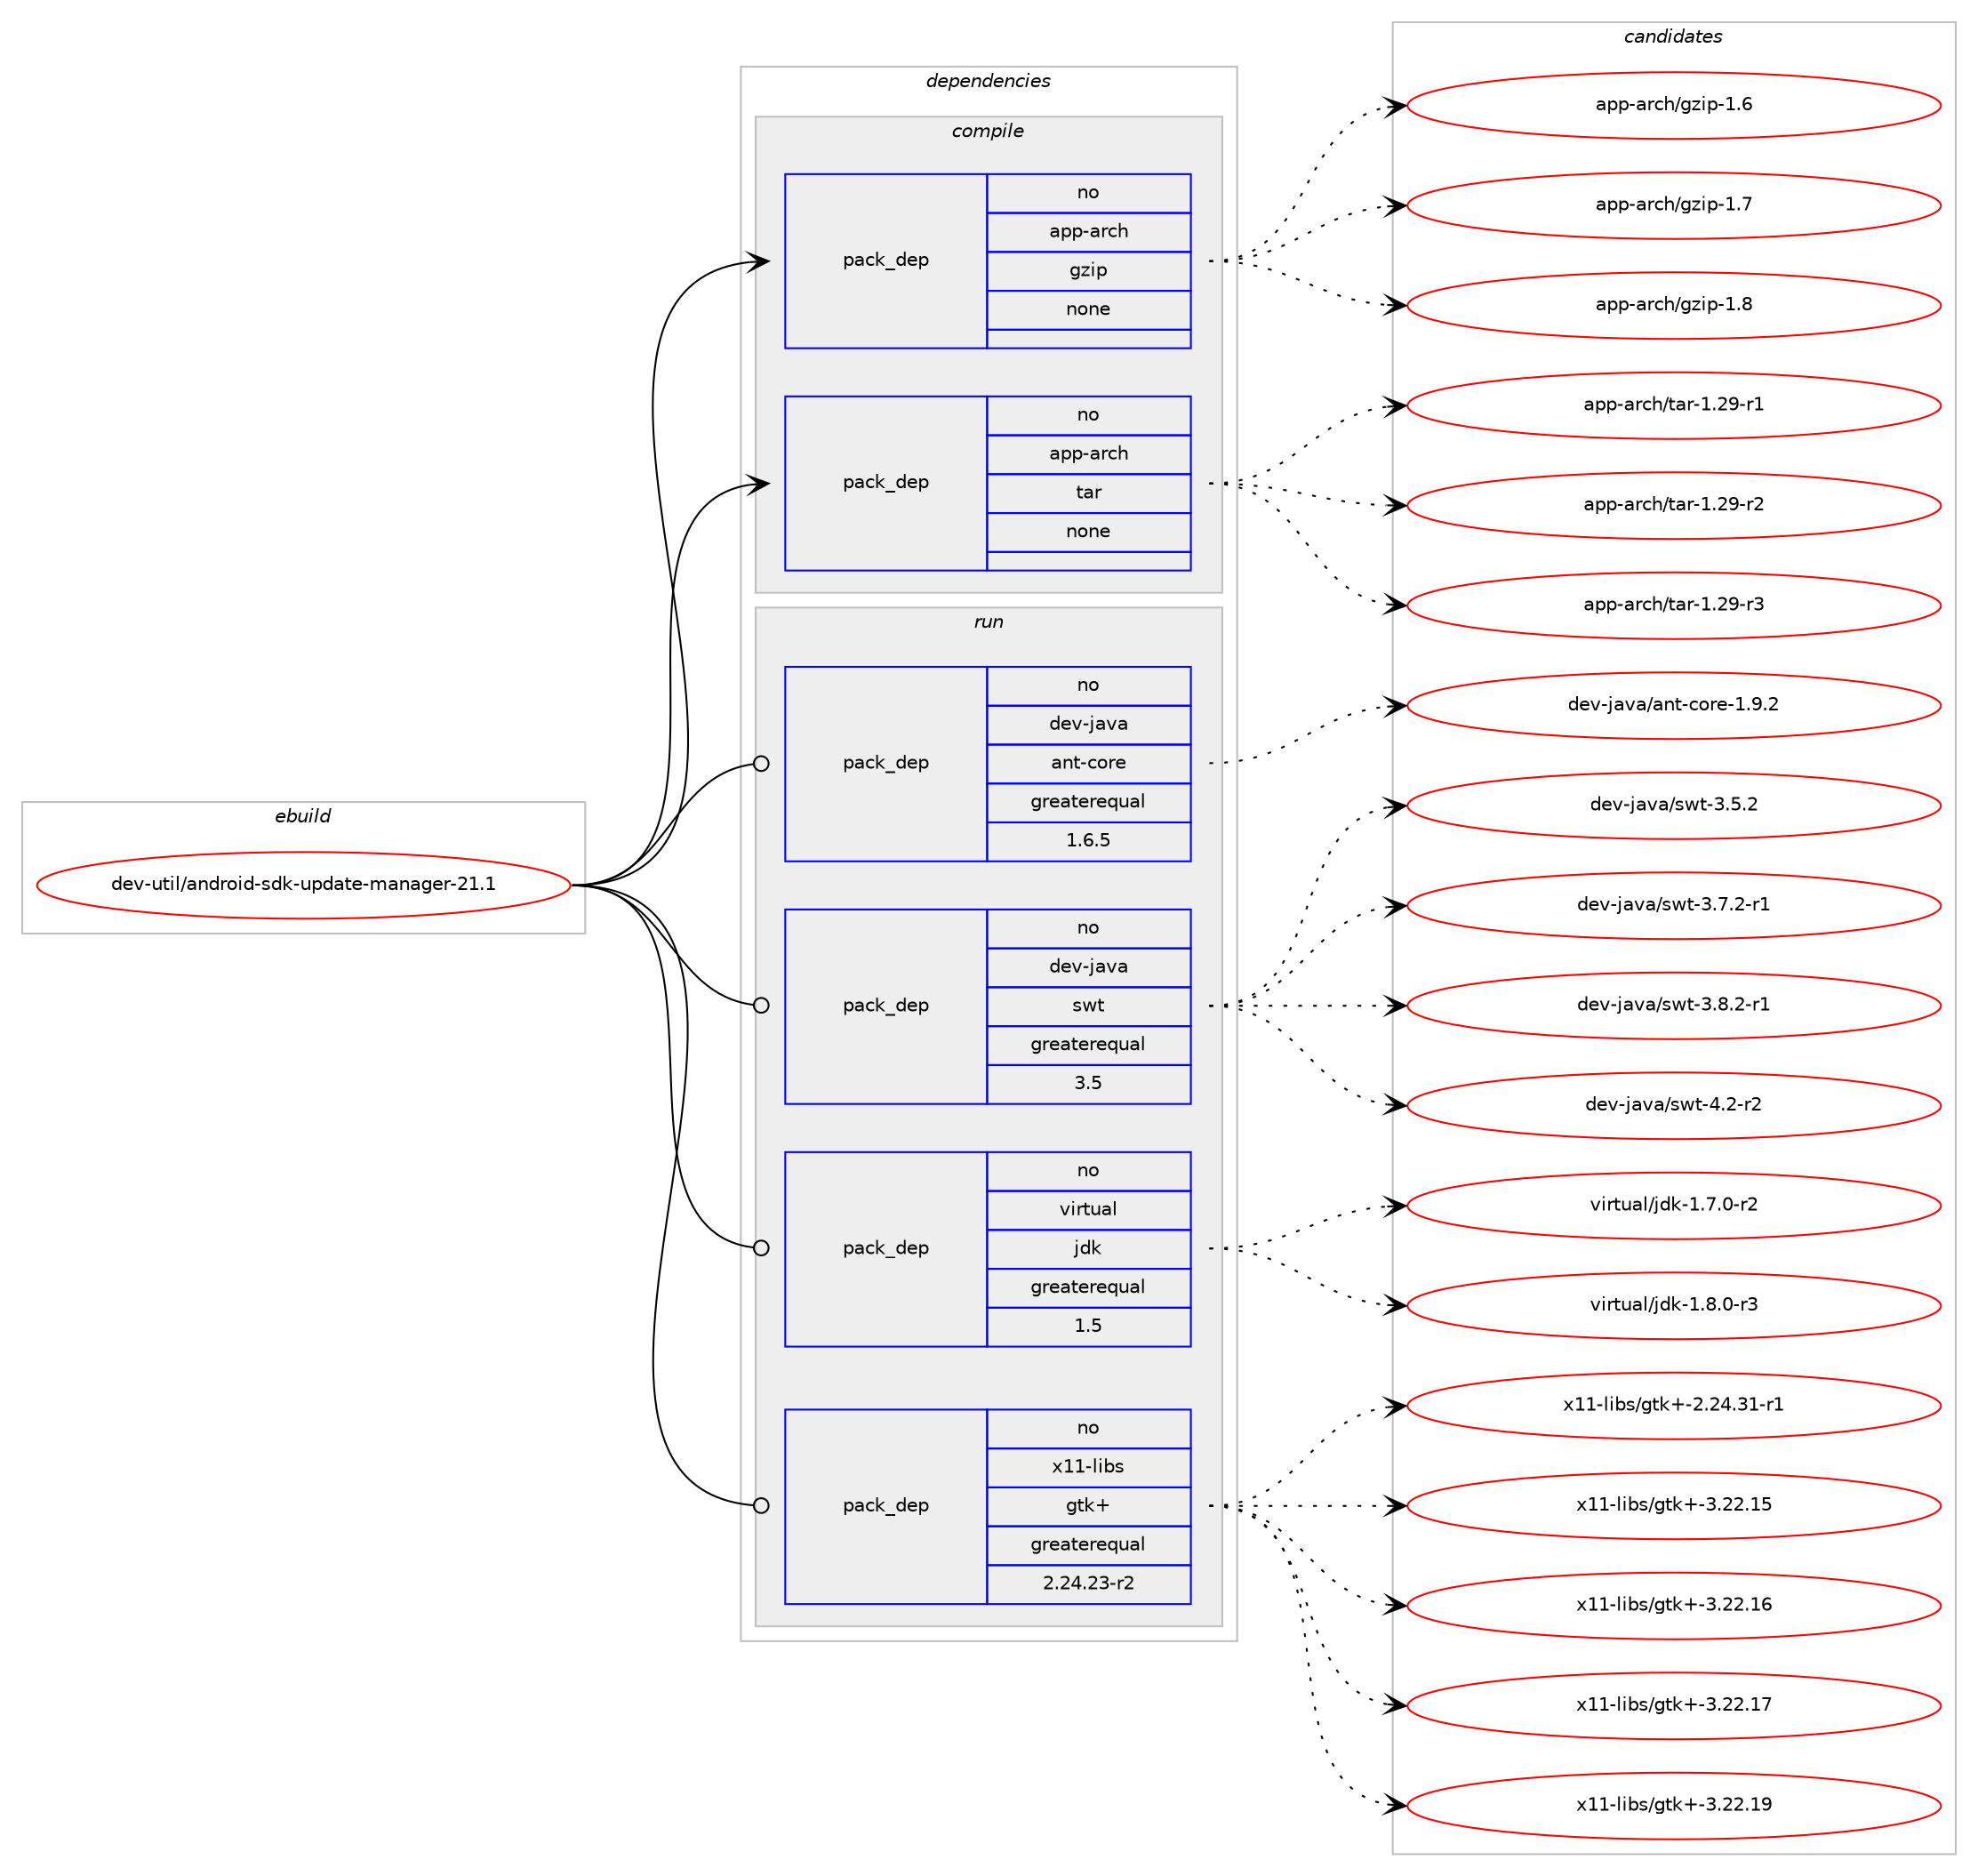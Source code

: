 digraph prolog {

# *************
# Graph options
# *************

newrank=true;
concentrate=true;
compound=true;
graph [rankdir=LR,fontname=Helvetica,fontsize=10,ranksep=1.5];#, ranksep=2.5, nodesep=0.2];
edge  [arrowhead=vee];
node  [fontname=Helvetica,fontsize=10];

# **********
# The ebuild
# **********

subgraph cluster_leftcol {
color=gray;
rank=same;
label=<<i>ebuild</i>>;
id [label="dev-util/android-sdk-update-manager-21.1", color=red, width=4, href="../dev-util/android-sdk-update-manager-21.1.svg"];
}

# ****************
# The dependencies
# ****************

subgraph cluster_midcol {
color=gray;
label=<<i>dependencies</i>>;
subgraph cluster_compile {
fillcolor="#eeeeee";
style=filled;
label=<<i>compile</i>>;
subgraph pack199992 {
dependency281363 [label=<<TABLE BORDER="0" CELLBORDER="1" CELLSPACING="0" CELLPADDING="4" WIDTH="220"><TR><TD ROWSPAN="6" CELLPADDING="30">pack_dep</TD></TR><TR><TD WIDTH="110">no</TD></TR><TR><TD>app-arch</TD></TR><TR><TD>gzip</TD></TR><TR><TD>none</TD></TR><TR><TD></TD></TR></TABLE>>, shape=none, color=blue];
}
id:e -> dependency281363:w [weight=20,style="solid",arrowhead="vee"];
subgraph pack199993 {
dependency281364 [label=<<TABLE BORDER="0" CELLBORDER="1" CELLSPACING="0" CELLPADDING="4" WIDTH="220"><TR><TD ROWSPAN="6" CELLPADDING="30">pack_dep</TD></TR><TR><TD WIDTH="110">no</TD></TR><TR><TD>app-arch</TD></TR><TR><TD>tar</TD></TR><TR><TD>none</TD></TR><TR><TD></TD></TR></TABLE>>, shape=none, color=blue];
}
id:e -> dependency281364:w [weight=20,style="solid",arrowhead="vee"];
}
subgraph cluster_compileandrun {
fillcolor="#eeeeee";
style=filled;
label=<<i>compile and run</i>>;
}
subgraph cluster_run {
fillcolor="#eeeeee";
style=filled;
label=<<i>run</i>>;
subgraph pack199994 {
dependency281365 [label=<<TABLE BORDER="0" CELLBORDER="1" CELLSPACING="0" CELLPADDING="4" WIDTH="220"><TR><TD ROWSPAN="6" CELLPADDING="30">pack_dep</TD></TR><TR><TD WIDTH="110">no</TD></TR><TR><TD>dev-java</TD></TR><TR><TD>ant-core</TD></TR><TR><TD>greaterequal</TD></TR><TR><TD>1.6.5</TD></TR></TABLE>>, shape=none, color=blue];
}
id:e -> dependency281365:w [weight=20,style="solid",arrowhead="odot"];
subgraph pack199995 {
dependency281366 [label=<<TABLE BORDER="0" CELLBORDER="1" CELLSPACING="0" CELLPADDING="4" WIDTH="220"><TR><TD ROWSPAN="6" CELLPADDING="30">pack_dep</TD></TR><TR><TD WIDTH="110">no</TD></TR><TR><TD>dev-java</TD></TR><TR><TD>swt</TD></TR><TR><TD>greaterequal</TD></TR><TR><TD>3.5</TD></TR></TABLE>>, shape=none, color=blue];
}
id:e -> dependency281366:w [weight=20,style="solid",arrowhead="odot"];
subgraph pack199996 {
dependency281367 [label=<<TABLE BORDER="0" CELLBORDER="1" CELLSPACING="0" CELLPADDING="4" WIDTH="220"><TR><TD ROWSPAN="6" CELLPADDING="30">pack_dep</TD></TR><TR><TD WIDTH="110">no</TD></TR><TR><TD>virtual</TD></TR><TR><TD>jdk</TD></TR><TR><TD>greaterequal</TD></TR><TR><TD>1.5</TD></TR></TABLE>>, shape=none, color=blue];
}
id:e -> dependency281367:w [weight=20,style="solid",arrowhead="odot"];
subgraph pack199997 {
dependency281368 [label=<<TABLE BORDER="0" CELLBORDER="1" CELLSPACING="0" CELLPADDING="4" WIDTH="220"><TR><TD ROWSPAN="6" CELLPADDING="30">pack_dep</TD></TR><TR><TD WIDTH="110">no</TD></TR><TR><TD>x11-libs</TD></TR><TR><TD>gtk+</TD></TR><TR><TD>greaterequal</TD></TR><TR><TD>2.24.23-r2</TD></TR></TABLE>>, shape=none, color=blue];
}
id:e -> dependency281368:w [weight=20,style="solid",arrowhead="odot"];
}
}

# **************
# The candidates
# **************

subgraph cluster_choices {
rank=same;
color=gray;
label=<<i>candidates</i>>;

subgraph choice199992 {
color=black;
nodesep=1;
choice971121124597114991044710312210511245494654 [label="app-arch/gzip-1.6", color=red, width=4,href="../app-arch/gzip-1.6.svg"];
choice971121124597114991044710312210511245494655 [label="app-arch/gzip-1.7", color=red, width=4,href="../app-arch/gzip-1.7.svg"];
choice971121124597114991044710312210511245494656 [label="app-arch/gzip-1.8", color=red, width=4,href="../app-arch/gzip-1.8.svg"];
dependency281363:e -> choice971121124597114991044710312210511245494654:w [style=dotted,weight="100"];
dependency281363:e -> choice971121124597114991044710312210511245494655:w [style=dotted,weight="100"];
dependency281363:e -> choice971121124597114991044710312210511245494656:w [style=dotted,weight="100"];
}
subgraph choice199993 {
color=black;
nodesep=1;
choice97112112459711499104471169711445494650574511449 [label="app-arch/tar-1.29-r1", color=red, width=4,href="../app-arch/tar-1.29-r1.svg"];
choice97112112459711499104471169711445494650574511450 [label="app-arch/tar-1.29-r2", color=red, width=4,href="../app-arch/tar-1.29-r2.svg"];
choice97112112459711499104471169711445494650574511451 [label="app-arch/tar-1.29-r3", color=red, width=4,href="../app-arch/tar-1.29-r3.svg"];
dependency281364:e -> choice97112112459711499104471169711445494650574511449:w [style=dotted,weight="100"];
dependency281364:e -> choice97112112459711499104471169711445494650574511450:w [style=dotted,weight="100"];
dependency281364:e -> choice97112112459711499104471169711445494650574511451:w [style=dotted,weight="100"];
}
subgraph choice199994 {
color=black;
nodesep=1;
choice10010111845106971189747971101164599111114101454946574650 [label="dev-java/ant-core-1.9.2", color=red, width=4,href="../dev-java/ant-core-1.9.2.svg"];
dependency281365:e -> choice10010111845106971189747971101164599111114101454946574650:w [style=dotted,weight="100"];
}
subgraph choice199995 {
color=black;
nodesep=1;
choice10010111845106971189747115119116455146534650 [label="dev-java/swt-3.5.2", color=red, width=4,href="../dev-java/swt-3.5.2.svg"];
choice100101118451069711897471151191164551465546504511449 [label="dev-java/swt-3.7.2-r1", color=red, width=4,href="../dev-java/swt-3.7.2-r1.svg"];
choice100101118451069711897471151191164551465646504511449 [label="dev-java/swt-3.8.2-r1", color=red, width=4,href="../dev-java/swt-3.8.2-r1.svg"];
choice10010111845106971189747115119116455246504511450 [label="dev-java/swt-4.2-r2", color=red, width=4,href="../dev-java/swt-4.2-r2.svg"];
dependency281366:e -> choice10010111845106971189747115119116455146534650:w [style=dotted,weight="100"];
dependency281366:e -> choice100101118451069711897471151191164551465546504511449:w [style=dotted,weight="100"];
dependency281366:e -> choice100101118451069711897471151191164551465646504511449:w [style=dotted,weight="100"];
dependency281366:e -> choice10010111845106971189747115119116455246504511450:w [style=dotted,weight="100"];
}
subgraph choice199996 {
color=black;
nodesep=1;
choice11810511411611797108471061001074549465546484511450 [label="virtual/jdk-1.7.0-r2", color=red, width=4,href="../virtual/jdk-1.7.0-r2.svg"];
choice11810511411611797108471061001074549465646484511451 [label="virtual/jdk-1.8.0-r3", color=red, width=4,href="../virtual/jdk-1.8.0-r3.svg"];
dependency281367:e -> choice11810511411611797108471061001074549465546484511450:w [style=dotted,weight="100"];
dependency281367:e -> choice11810511411611797108471061001074549465646484511451:w [style=dotted,weight="100"];
}
subgraph choice199997 {
color=black;
nodesep=1;
choice12049494510810598115471031161074345504650524651494511449 [label="x11-libs/gtk+-2.24.31-r1", color=red, width=4,href="../x11-libs/gtk+-2.24.31-r1.svg"];
choice1204949451081059811547103116107434551465050464953 [label="x11-libs/gtk+-3.22.15", color=red, width=4,href="../x11-libs/gtk+-3.22.15.svg"];
choice1204949451081059811547103116107434551465050464954 [label="x11-libs/gtk+-3.22.16", color=red, width=4,href="../x11-libs/gtk+-3.22.16.svg"];
choice1204949451081059811547103116107434551465050464955 [label="x11-libs/gtk+-3.22.17", color=red, width=4,href="../x11-libs/gtk+-3.22.17.svg"];
choice1204949451081059811547103116107434551465050464957 [label="x11-libs/gtk+-3.22.19", color=red, width=4,href="../x11-libs/gtk+-3.22.19.svg"];
dependency281368:e -> choice12049494510810598115471031161074345504650524651494511449:w [style=dotted,weight="100"];
dependency281368:e -> choice1204949451081059811547103116107434551465050464953:w [style=dotted,weight="100"];
dependency281368:e -> choice1204949451081059811547103116107434551465050464954:w [style=dotted,weight="100"];
dependency281368:e -> choice1204949451081059811547103116107434551465050464955:w [style=dotted,weight="100"];
dependency281368:e -> choice1204949451081059811547103116107434551465050464957:w [style=dotted,weight="100"];
}
}

}
